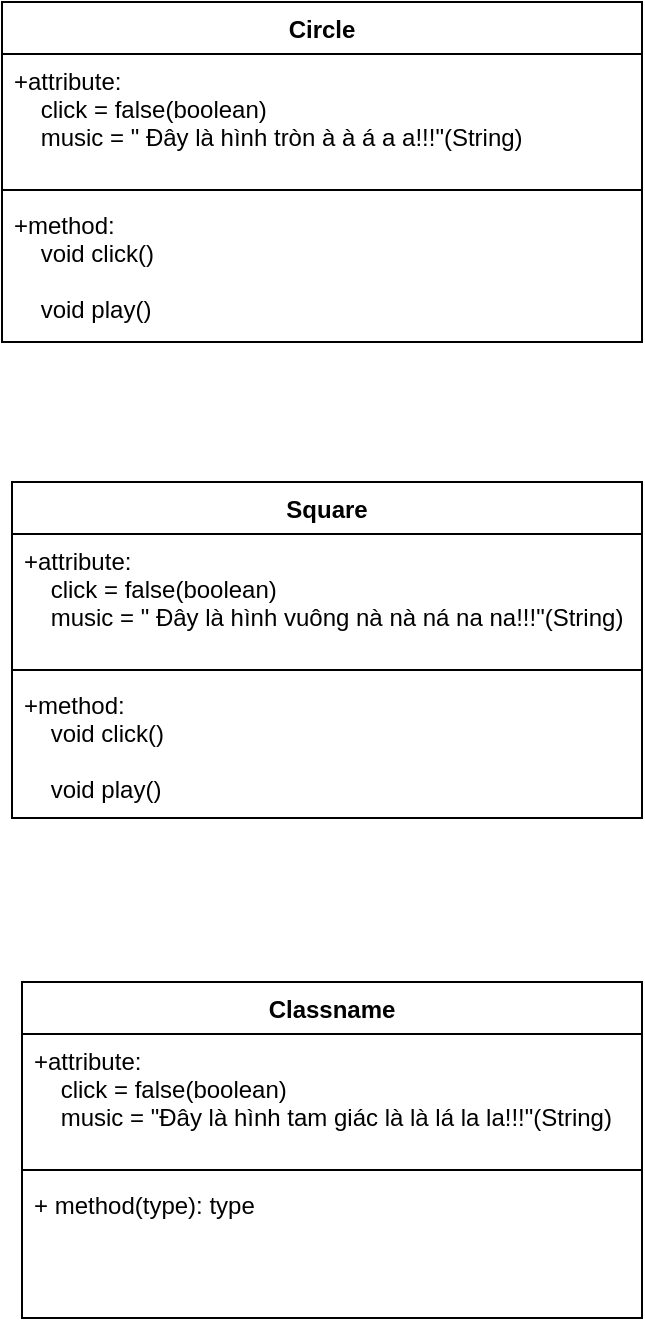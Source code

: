 <mxfile version="15.4.0" type="device"><diagram id="6tOn8OJApcHEsSLV2fzt" name="Page-1"><mxGraphModel dx="852" dy="534" grid="1" gridSize="10" guides="1" tooltips="1" connect="1" arrows="1" fold="1" page="1" pageScale="1" pageWidth="850" pageHeight="1100" math="0" shadow="0"><root><mxCell id="0"/><mxCell id="1" parent="0"/><mxCell id="a1AIBcJpWgY2n_WUI0sD-1" value="Circle&#10;" style="swimlane;fontStyle=1;align=center;verticalAlign=top;childLayout=stackLayout;horizontal=1;startSize=26;horizontalStack=0;resizeParent=1;resizeParentMax=0;resizeLast=0;collapsible=1;marginBottom=0;" vertex="1" parent="1"><mxGeometry x="50" y="50" width="320" height="170" as="geometry"/></mxCell><mxCell id="a1AIBcJpWgY2n_WUI0sD-2" value="+attribute:&#10;    click = false(boolean)&#10;    music = &quot; Đây là hình tròn à à á a a!!!&quot;(String)" style="text;strokeColor=none;fillColor=none;align=left;verticalAlign=top;spacingLeft=4;spacingRight=4;overflow=hidden;rotatable=0;points=[[0,0.5],[1,0.5]];portConstraint=eastwest;" vertex="1" parent="a1AIBcJpWgY2n_WUI0sD-1"><mxGeometry y="26" width="320" height="64" as="geometry"/></mxCell><mxCell id="a1AIBcJpWgY2n_WUI0sD-3" value="" style="line;strokeWidth=1;fillColor=none;align=left;verticalAlign=middle;spacingTop=-1;spacingLeft=3;spacingRight=3;rotatable=0;labelPosition=right;points=[];portConstraint=eastwest;" vertex="1" parent="a1AIBcJpWgY2n_WUI0sD-1"><mxGeometry y="90" width="320" height="8" as="geometry"/></mxCell><mxCell id="a1AIBcJpWgY2n_WUI0sD-4" value="+method:&#10;    void click()&#10;&#10;    void play()&#10;" style="text;strokeColor=none;fillColor=none;align=left;verticalAlign=top;spacingLeft=4;spacingRight=4;overflow=hidden;rotatable=0;points=[[0,0.5],[1,0.5]];portConstraint=eastwest;" vertex="1" parent="a1AIBcJpWgY2n_WUI0sD-1"><mxGeometry y="98" width="320" height="72" as="geometry"/></mxCell><mxCell id="a1AIBcJpWgY2n_WUI0sD-5" value="Square" style="swimlane;fontStyle=1;align=center;verticalAlign=top;childLayout=stackLayout;horizontal=1;startSize=26;horizontalStack=0;resizeParent=1;resizeParentMax=0;resizeLast=0;collapsible=1;marginBottom=0;" vertex="1" parent="1"><mxGeometry x="55" y="290" width="315" height="168" as="geometry"/></mxCell><mxCell id="a1AIBcJpWgY2n_WUI0sD-6" value="+attribute:&#10;    click = false(boolean)&#10;    music = &quot; Đây là hình vuông nà nà ná na na!!!&quot;(String)" style="text;strokeColor=none;fillColor=none;align=left;verticalAlign=top;spacingLeft=4;spacingRight=4;overflow=hidden;rotatable=0;points=[[0,0.5],[1,0.5]];portConstraint=eastwest;" vertex="1" parent="a1AIBcJpWgY2n_WUI0sD-5"><mxGeometry y="26" width="315" height="64" as="geometry"/></mxCell><mxCell id="a1AIBcJpWgY2n_WUI0sD-7" value="" style="line;strokeWidth=1;fillColor=none;align=left;verticalAlign=middle;spacingTop=-1;spacingLeft=3;spacingRight=3;rotatable=0;labelPosition=right;points=[];portConstraint=eastwest;" vertex="1" parent="a1AIBcJpWgY2n_WUI0sD-5"><mxGeometry y="90" width="315" height="8" as="geometry"/></mxCell><mxCell id="a1AIBcJpWgY2n_WUI0sD-8" value="+method:&#10;    void click()&#10;&#10;    void play()&#10;" style="text;strokeColor=none;fillColor=none;align=left;verticalAlign=top;spacingLeft=4;spacingRight=4;overflow=hidden;rotatable=0;points=[[0,0.5],[1,0.5]];portConstraint=eastwest;" vertex="1" parent="a1AIBcJpWgY2n_WUI0sD-5"><mxGeometry y="98" width="315" height="70" as="geometry"/></mxCell><mxCell id="a1AIBcJpWgY2n_WUI0sD-9" value="Classname" style="swimlane;fontStyle=1;align=center;verticalAlign=top;childLayout=stackLayout;horizontal=1;startSize=26;horizontalStack=0;resizeParent=1;resizeParentMax=0;resizeLast=0;collapsible=1;marginBottom=0;" vertex="1" parent="1"><mxGeometry x="60" y="540" width="310" height="168" as="geometry"/></mxCell><mxCell id="a1AIBcJpWgY2n_WUI0sD-10" value="+attribute:&#10;    click = false(boolean)&#10;    music = &quot;Đây là hình tam giác là là lá la la!!!&quot;(String)" style="text;strokeColor=none;fillColor=none;align=left;verticalAlign=top;spacingLeft=4;spacingRight=4;overflow=hidden;rotatable=0;points=[[0,0.5],[1,0.5]];portConstraint=eastwest;" vertex="1" parent="a1AIBcJpWgY2n_WUI0sD-9"><mxGeometry y="26" width="310" height="64" as="geometry"/></mxCell><mxCell id="a1AIBcJpWgY2n_WUI0sD-11" value="" style="line;strokeWidth=1;fillColor=none;align=left;verticalAlign=middle;spacingTop=-1;spacingLeft=3;spacingRight=3;rotatable=0;labelPosition=right;points=[];portConstraint=eastwest;" vertex="1" parent="a1AIBcJpWgY2n_WUI0sD-9"><mxGeometry y="90" width="310" height="8" as="geometry"/></mxCell><mxCell id="a1AIBcJpWgY2n_WUI0sD-12" value="+ method(type): type" style="text;strokeColor=none;fillColor=none;align=left;verticalAlign=top;spacingLeft=4;spacingRight=4;overflow=hidden;rotatable=0;points=[[0,0.5],[1,0.5]];portConstraint=eastwest;" vertex="1" parent="a1AIBcJpWgY2n_WUI0sD-9"><mxGeometry y="98" width="310" height="70" as="geometry"/></mxCell></root></mxGraphModel></diagram></mxfile>